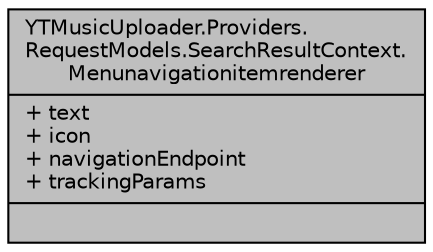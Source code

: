 digraph "YTMusicUploader.Providers.RequestModels.SearchResultContext.Menunavigationitemrenderer"
{
 // LATEX_PDF_SIZE
  edge [fontname="Helvetica",fontsize="10",labelfontname="Helvetica",labelfontsize="10"];
  node [fontname="Helvetica",fontsize="10",shape=record];
  Node1 [label="{YTMusicUploader.Providers.\lRequestModels.SearchResultContext.\lMenunavigationitemrenderer\n|+ text\l+ icon\l+ navigationEndpoint\l+ trackingParams\l|}",height=0.2,width=0.4,color="black", fillcolor="grey75", style="filled", fontcolor="black",tooltip=" "];
}
